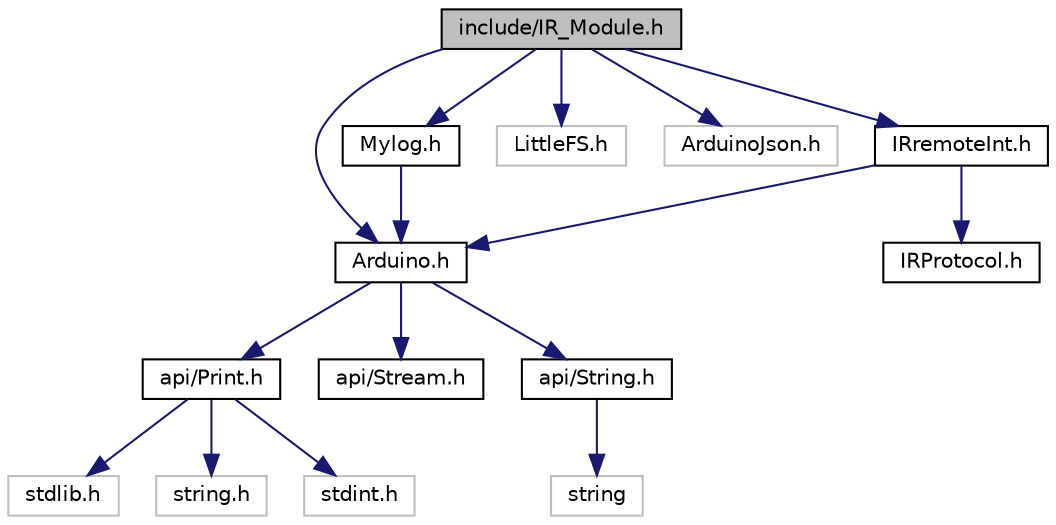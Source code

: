 digraph "include/IR_Module.h"
{
 // LATEX_PDF_SIZE
  edge [fontname="Helvetica",fontsize="10",labelfontname="Helvetica",labelfontsize="10"];
  node [fontname="Helvetica",fontsize="10",shape=record];
  Node1 [label="include/IR_Module.h",height=0.2,width=0.4,color="black", fillcolor="grey75", style="filled", fontcolor="black",tooltip="Infrared (IR) module for handling IR communication."];
  Node1 -> Node2 [color="midnightblue",fontsize="10",style="solid"];
  Node2 [label="IRremoteInt.h",height=0.2,width=0.4,color="black", fillcolor="white", style="filled",URL="$IRremoteInt_8h.html",tooltip="Contains all declarations required for the interface to IRremote. Could not be named IRremote...."];
  Node2 -> Node3 [color="midnightblue",fontsize="10",style="solid"];
  Node3 [label="Arduino.h",height=0.2,width=0.4,color="black", fillcolor="white", style="filled",URL="$Arduino_8h_source.html",tooltip=" "];
  Node3 -> Node4 [color="midnightblue",fontsize="10",style="solid"];
  Node4 [label="api/Print.h",height=0.2,width=0.4,color="black", fillcolor="white", style="filled",URL="$Print_8h_source.html",tooltip=" "];
  Node4 -> Node5 [color="midnightblue",fontsize="10",style="solid"];
  Node5 [label="stdint.h",height=0.2,width=0.4,color="grey75", fillcolor="white", style="filled",tooltip=" "];
  Node4 -> Node6 [color="midnightblue",fontsize="10",style="solid"];
  Node6 [label="stdlib.h",height=0.2,width=0.4,color="grey75", fillcolor="white", style="filled",tooltip=" "];
  Node4 -> Node7 [color="midnightblue",fontsize="10",style="solid"];
  Node7 [label="string.h",height=0.2,width=0.4,color="grey75", fillcolor="white", style="filled",tooltip=" "];
  Node3 -> Node8 [color="midnightblue",fontsize="10",style="solid"];
  Node8 [label="api/Stream.h",height=0.2,width=0.4,color="black", fillcolor="white", style="filled",URL="$Stream_8h_source.html",tooltip=" "];
  Node3 -> Node9 [color="midnightblue",fontsize="10",style="solid"];
  Node9 [label="api/String.h",height=0.2,width=0.4,color="black", fillcolor="white", style="filled",URL="$String_8h_source.html",tooltip=" "];
  Node9 -> Node10 [color="midnightblue",fontsize="10",style="solid"];
  Node10 [label="string",height=0.2,width=0.4,color="grey75", fillcolor="white", style="filled",tooltip=" "];
  Node2 -> Node11 [color="midnightblue",fontsize="10",style="solid"];
  Node11 [label="IRProtocol.h",height=0.2,width=0.4,color="black", fillcolor="white", style="filled",URL="$IRProtocol_8h.html",tooltip="Common declarations for receiving and sending."];
  Node1 -> Node3 [color="midnightblue",fontsize="10",style="solid"];
  Node1 -> Node12 [color="midnightblue",fontsize="10",style="solid"];
  Node12 [label="LittleFS.h",height=0.2,width=0.4,color="grey75", fillcolor="white", style="filled",tooltip=" "];
  Node1 -> Node13 [color="midnightblue",fontsize="10",style="solid"];
  Node13 [label="ArduinoJson.h",height=0.2,width=0.4,color="grey75", fillcolor="white", style="filled",tooltip=" "];
  Node1 -> Node14 [color="midnightblue",fontsize="10",style="solid"];
  Node14 [label="Mylog.h",height=0.2,width=0.4,color="black", fillcolor="white", style="filled",URL="$Mylog_8h.html",tooltip="Logging module for debugging and informational messages."];
  Node14 -> Node3 [color="midnightblue",fontsize="10",style="solid"];
}
